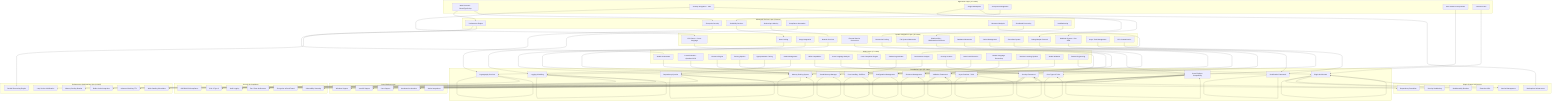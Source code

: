 graph TB
    subgraph "Application Layer (12 crates)"
        A1[Web Frontend - React/TypeScript]
        A2[Desktop Integration - Tauri]
        A3[Plugin Marketplace]
        A4[Enterprise Management]
        A5[User Interface Components]
        A6[Extension Host]
    end

    subgraph "Advanced Services Layer (8 crates)"
        S1[Performance Engine]
        S2[Enterprise Security]
        S3[Scalability Services]
        S4[Monitoring & Alerting]
        S5[Compliance Automation]
        S6[Advanced Analytics]
        S7[Distributed Processing]
        S8[Load Balancing]
    end

    subgraph "System Integration Layer (15 crates)"
        I1[LSP Server - Cross-Language]
        I2[Debug Adapter Protocol]
        I3[Cargo Integration]
        I4[Platform APIs - Windows/macOS/Linux]
        I5[External Service Connectors]
        I6[Webhook System - Port 3000]
        I7[File System Abstraction]
        I8[Network Services]
        I9[Database Abstraction]
        I10[Cache Management]
        I11[Event Bus System]
        I12[Rate Limiting]
        I13[Connection Pooling]
        I14[Async Task Management]
        I15[IPC Communication]
    end

    subgraph "AI/ML Layer (17 crates)"
        M1[Model Orchestrator]
        M2[Local AI Models - Quantized 4-bit]
        M3[Inference Engine]
        M4[Training Pipeline]
        M5[Hyperparameter Tuning]
        M6[Model Management]
        M7[Offline Capabilities]
        M8[Cross-Language Analysis]
        M9[Code Completion Engine]
        M10[Refactoring Assistant]
        M11[Performance Analyzer]
        M12[Security Scanner]
        M13[Code Smell Detection]
        M14[Natural Language Processing]
        M15[Machine Learning Pipeline]
        M16[Model Validation]
        M17[Feature Engineering]
    end

    subgraph "Foundation Layer (15 crates)"
        F1[Core Types & Traits]
        F2[Memory Pooling System]
        F3[Virtual Memory Manager]
        F4[Async Runtime - Tokio]
        F5[Serialization Framework]
        F6[Error Handling - IDEError]
        F7[Cryptography Services]
        F8[Logging & Auditing]
        F9[Configuration Management]
        F10[Validation Framework]
        F11[Cross-Platform Compatibility]
        F12[Resource Management]
        F13[Dependency Injection]
        F14[Plugin Architecture]
        F15[Security Framework]
    end

    A1 --> S1
    A1 --> S2
    A2 --> I1
    A2 --> I2
    A3 --> I6
    A4 --> S3
    A5 --> F11
    A6 --> F14

    S1 --> M1
    S2 --> F7
    S3 --> I12
    S4 --> I8
    S5 --> F8
    S6 --> M11
    S7 --> I13
    S8 --> I4

    I1 --> M9
    I2 --> F1
    I3 --> F2
    I4 --> F11
    I5 --> F15
    I6 --> F5
    I7 --> F12
    I8 --> F6
    I9 --> F3
    I10 --> F2
    I11 --> F4
    I12 --> F13
    I13 --> F4
    I14 --> F6
    I15 --> F5

    M1 --> F4
    M2 --> F3
    M3 --> F2
    M4 --> F12
    M5 --> F13
    M6 --> F7
    M7 --> F11
    M8 --> F1
    M9 --> F5
    M10 --> F6
    M11 --> F8
    M12 --> F15
    M13 --> F9
    M14 --> F10
    M15 --> F12
    M16 --> F13
    M17 --> F14

    F1 --> F1
    F2 --> F2
    F3 --> F3
    F4 --> F4
    F5 --> F5
    F6 --> F6
    F7 --> F7
    F8 --> F8
    F9 --> F9
    F10 --> F10
    F11 --> F11
    F12 --> F12
    F13 --> F13
    F14 --> F14
    F15 --> F15

    subgraph "Cross-Platform Layer"
        P1[Windows Support]
        P2[macOS Support]
        P3[Linux Support]
        P4[Hardware Acceleration]
        P5[Native Integrations]
    end

    F11 --> P1
    F11 --> P2
    F11 --> P3
    F11 --> P4
    F11 --> P5

    subgraph "Security & Compliance"
        SEC1[Zero-Trust Architecture]
        SEC2[Encryption at Rest/Transit]
        SEC3[GDPR/CCPA Compliance]
        SEC4[SOC 2 Type II]
        SEC5[Audit Logging]
        SEC6[Vulnerability Scanning]
    end

    F15 --> SEC1
    F15 --> SEC2
    F7 --> SEC3
    F8 --> SEC4
    F8 --> SEC5
    F15 --> SEC6

    subgraph "Performance Optimizations (Q1-Q4 2025)"
        PERF1[Memory Pooling Rewrite]
        PERF2[Redis Cache Integration]
        PERF3[Work-Stealing Schedulers]
        PERF4[Lazy Service Initialization]
        PERF5[Parallel Processing Engine]
        PERF6[Advanced Caching TTL]
    end

    F2 --> PERF1
    F10 --> PERF2
    F4 --> PERF3
    F13 --> PERF4
    S1 --> PERF5
    F10 --> PERF6

    subgraph "Plugin System Architecture"
        PLUG1[WebAssembly Runtime]
        PLUG2[Extension APIs]
        PLUG3[Marketplace Infrastructure]
        PLUG4[Security Sandboxing]
        PLUG5[Version Management]
        PLUG6[Dependency Resolution]
    end

    F14 --> PLUG1
    F14 --> PLUG2
    A3 --> PLUG3
    F15 --> PLUG4
    F14 --> PLUG5
    F13 --> PLUG6
